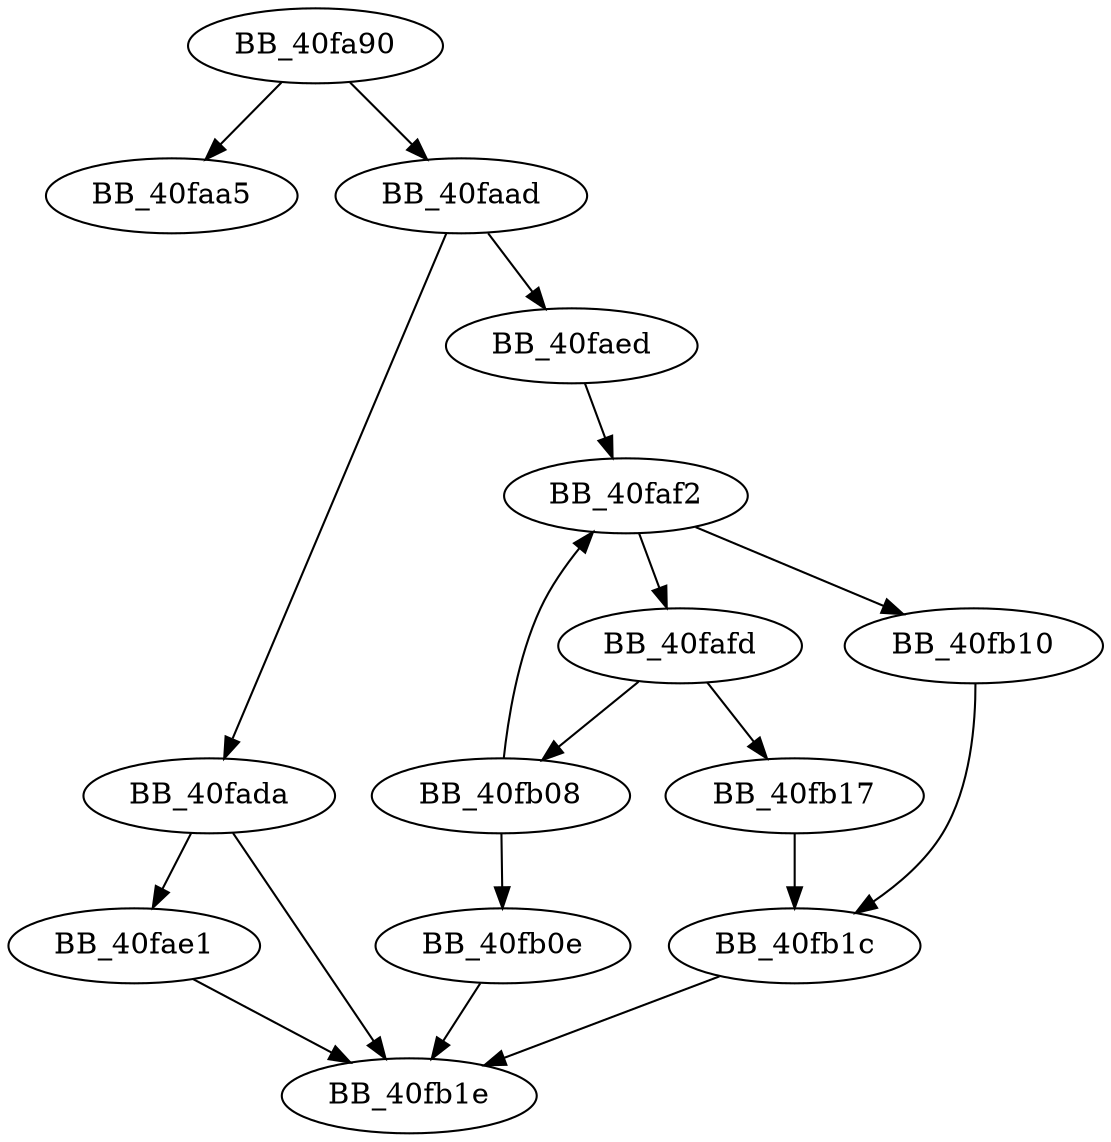 DiGraph sub_40FA90{
BB_40fa90->BB_40faa5
BB_40fa90->BB_40faad
BB_40faad->BB_40fada
BB_40faad->BB_40faed
BB_40fada->BB_40fae1
BB_40fada->BB_40fb1e
BB_40fae1->BB_40fb1e
BB_40faed->BB_40faf2
BB_40faf2->BB_40fafd
BB_40faf2->BB_40fb10
BB_40fafd->BB_40fb08
BB_40fafd->BB_40fb17
BB_40fb08->BB_40faf2
BB_40fb08->BB_40fb0e
BB_40fb0e->BB_40fb1e
BB_40fb10->BB_40fb1c
BB_40fb17->BB_40fb1c
BB_40fb1c->BB_40fb1e
}
